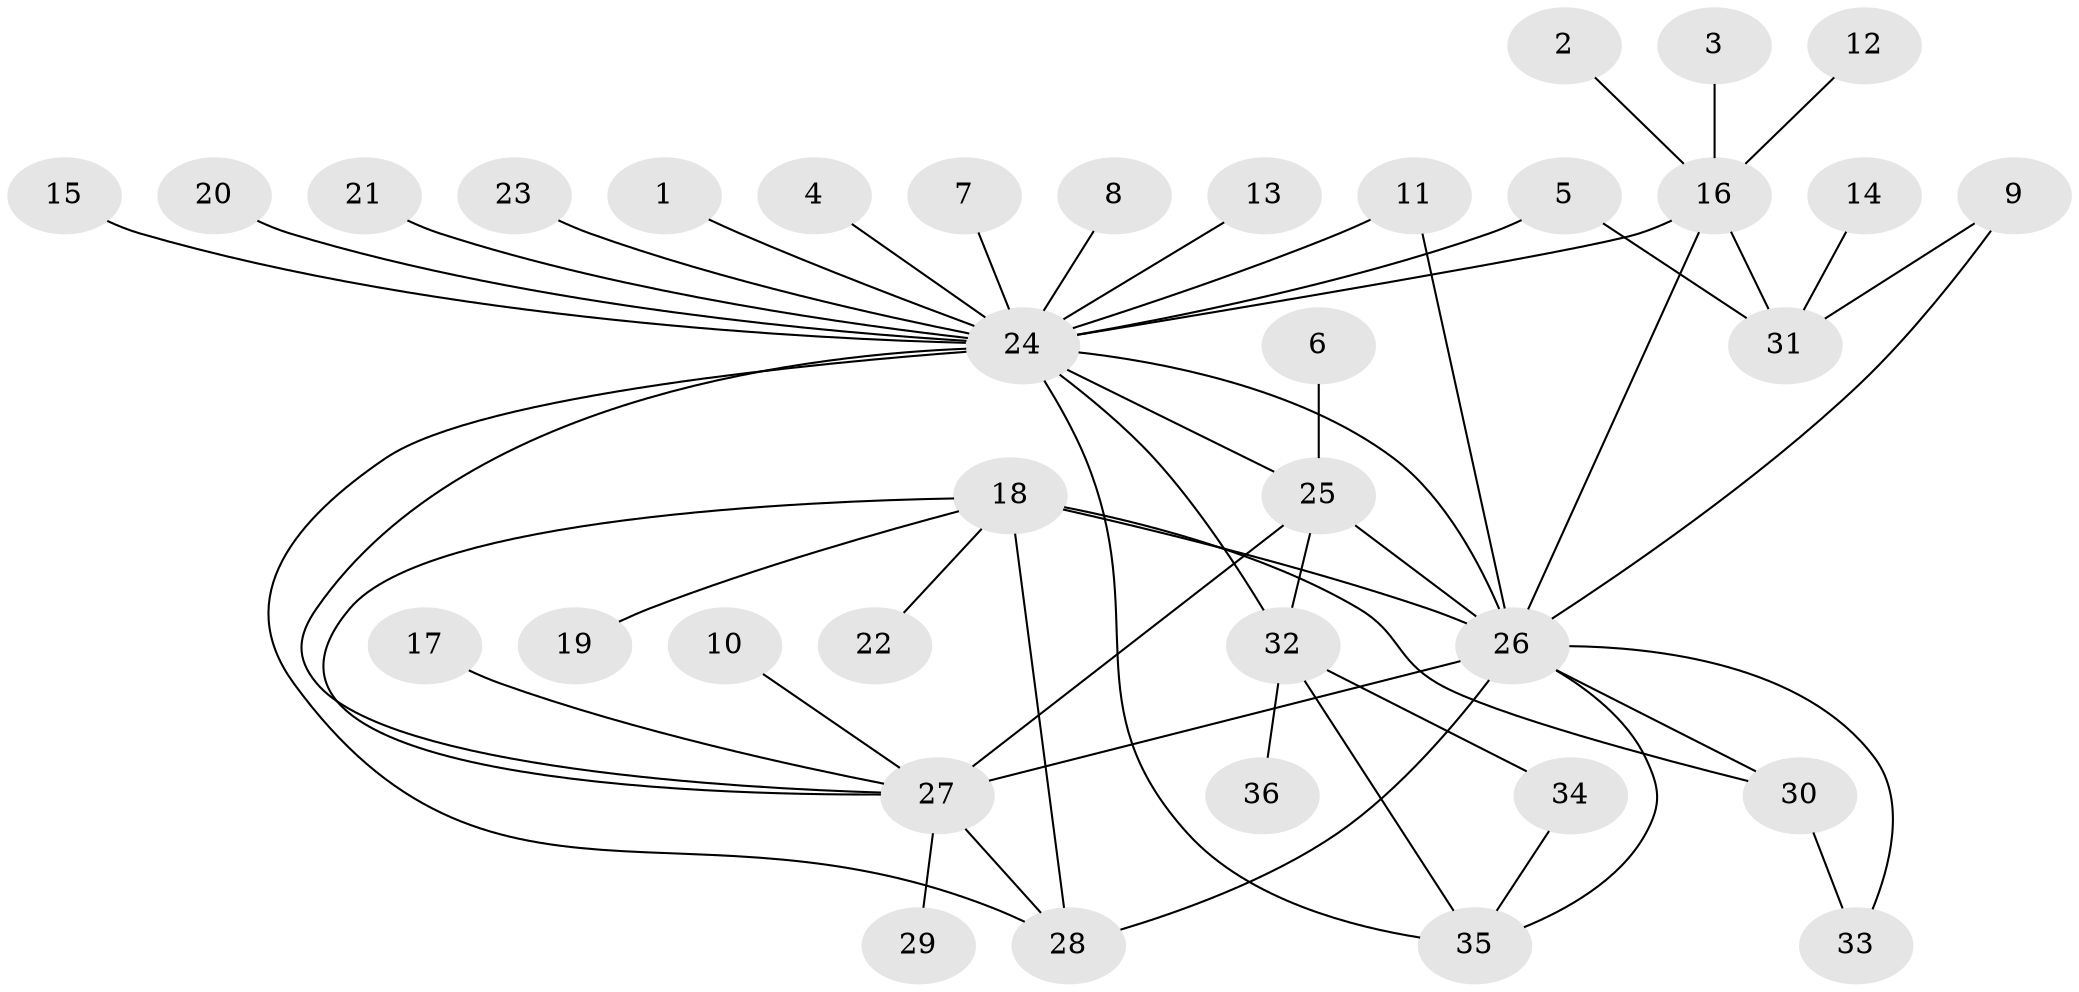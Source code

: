 // original degree distribution, {5: 0.04225352112676056, 23: 0.014084507042253521, 16: 0.014084507042253521, 7: 0.028169014084507043, 1: 0.5070422535211268, 2: 0.18309859154929578, 3: 0.14084507042253522, 8: 0.014084507042253521, 6: 0.014084507042253521, 10: 0.014084507042253521, 4: 0.028169014084507043}
// Generated by graph-tools (version 1.1) at 2025/49/03/09/25 03:49:54]
// undirected, 36 vertices, 52 edges
graph export_dot {
graph [start="1"]
  node [color=gray90,style=filled];
  1;
  2;
  3;
  4;
  5;
  6;
  7;
  8;
  9;
  10;
  11;
  12;
  13;
  14;
  15;
  16;
  17;
  18;
  19;
  20;
  21;
  22;
  23;
  24;
  25;
  26;
  27;
  28;
  29;
  30;
  31;
  32;
  33;
  34;
  35;
  36;
  1 -- 24 [weight=1.0];
  2 -- 16 [weight=1.0];
  3 -- 16 [weight=1.0];
  4 -- 24 [weight=1.0];
  5 -- 24 [weight=1.0];
  5 -- 31 [weight=1.0];
  6 -- 25 [weight=1.0];
  7 -- 24 [weight=1.0];
  8 -- 24 [weight=1.0];
  9 -- 26 [weight=1.0];
  9 -- 31 [weight=1.0];
  10 -- 27 [weight=1.0];
  11 -- 24 [weight=1.0];
  11 -- 26 [weight=1.0];
  12 -- 16 [weight=1.0];
  13 -- 24 [weight=1.0];
  14 -- 31 [weight=1.0];
  15 -- 24 [weight=1.0];
  16 -- 24 [weight=1.0];
  16 -- 26 [weight=2.0];
  16 -- 31 [weight=1.0];
  17 -- 27 [weight=1.0];
  18 -- 19 [weight=1.0];
  18 -- 22 [weight=1.0];
  18 -- 26 [weight=2.0];
  18 -- 27 [weight=1.0];
  18 -- 28 [weight=1.0];
  18 -- 30 [weight=1.0];
  20 -- 24 [weight=1.0];
  21 -- 24 [weight=1.0];
  23 -- 24 [weight=1.0];
  24 -- 25 [weight=1.0];
  24 -- 26 [weight=1.0];
  24 -- 27 [weight=1.0];
  24 -- 28 [weight=1.0];
  24 -- 32 [weight=1.0];
  24 -- 35 [weight=1.0];
  25 -- 26 [weight=1.0];
  25 -- 27 [weight=2.0];
  25 -- 32 [weight=1.0];
  26 -- 27 [weight=2.0];
  26 -- 28 [weight=1.0];
  26 -- 30 [weight=1.0];
  26 -- 33 [weight=1.0];
  26 -- 35 [weight=1.0];
  27 -- 28 [weight=1.0];
  27 -- 29 [weight=1.0];
  30 -- 33 [weight=1.0];
  32 -- 34 [weight=1.0];
  32 -- 35 [weight=1.0];
  32 -- 36 [weight=1.0];
  34 -- 35 [weight=1.0];
}
